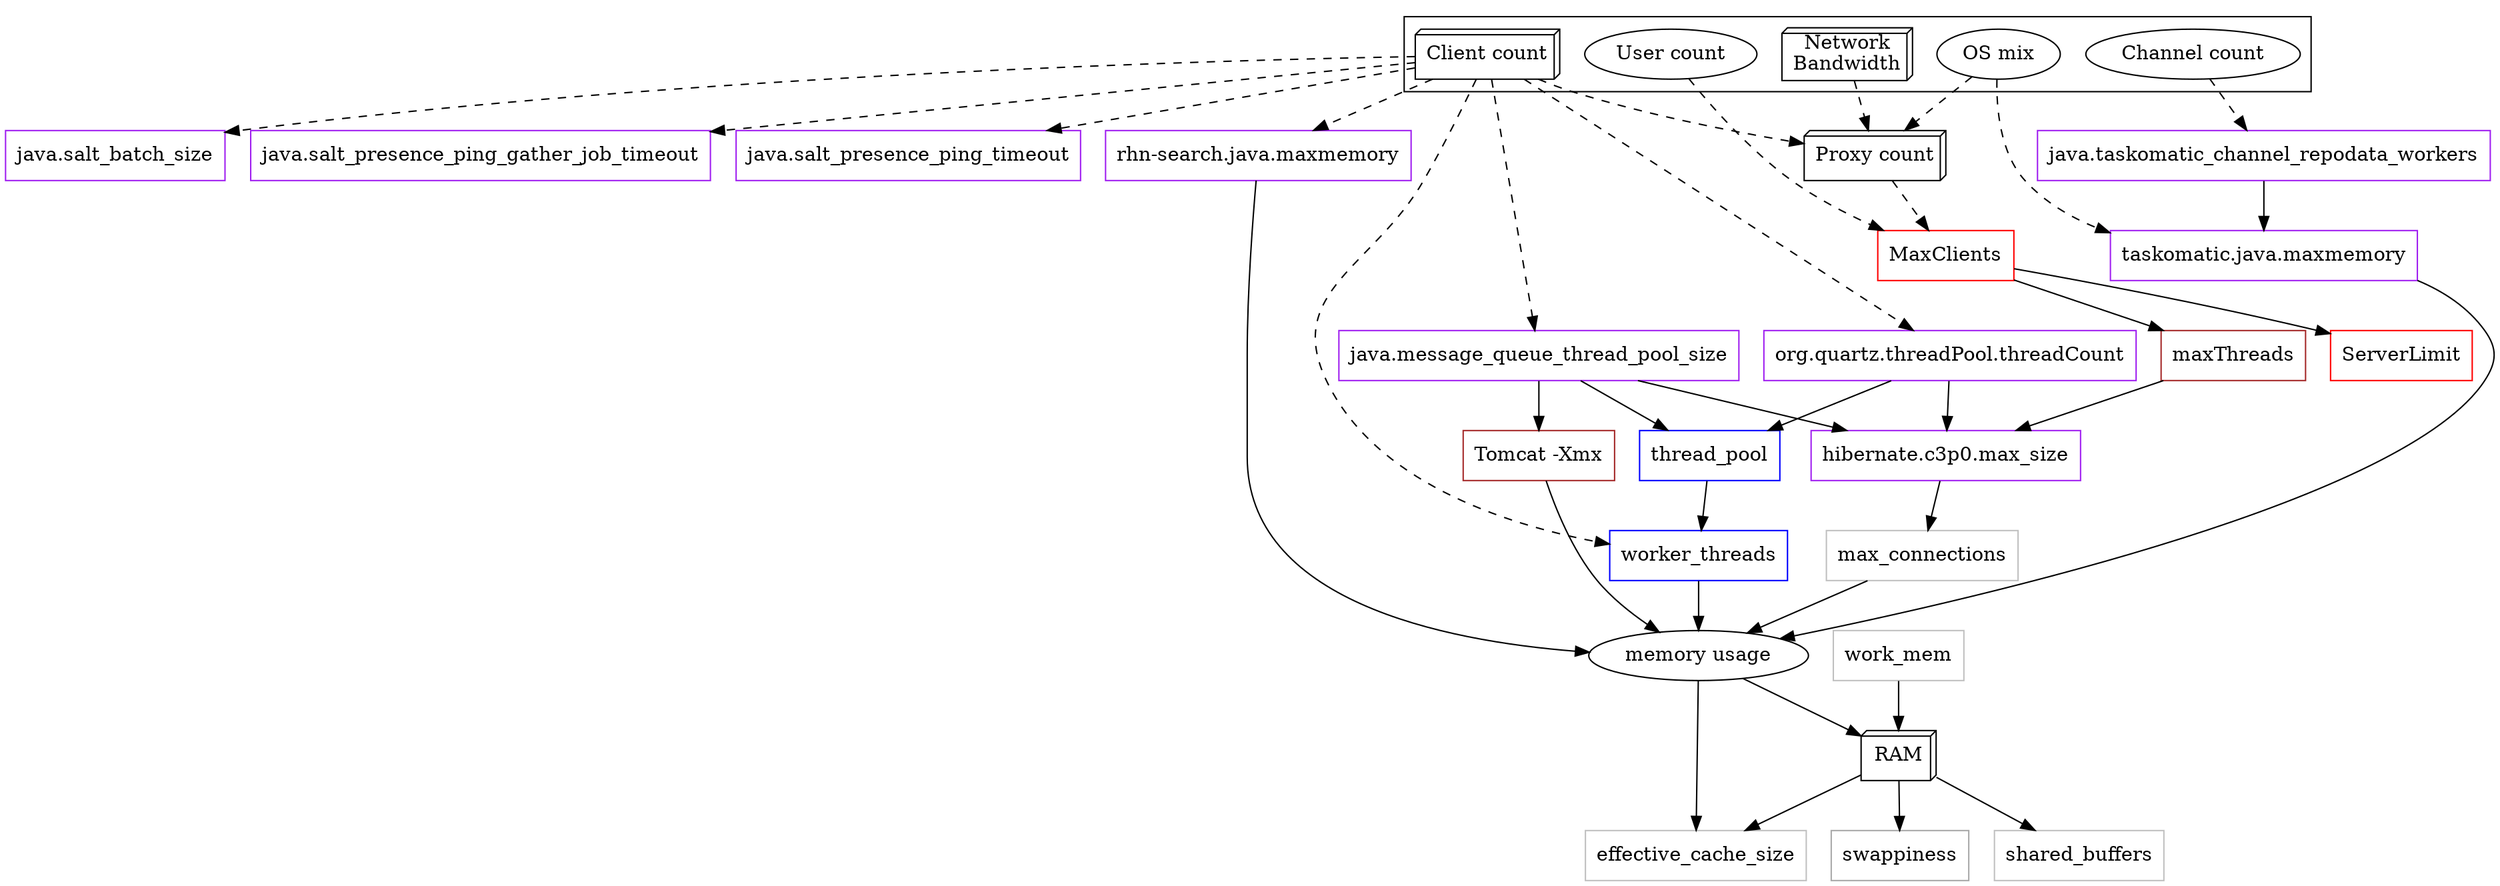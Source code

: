 digraph G {

  subgraph "cluster input" {
     "Network\nBandwidth" "Client count" "Channel count" "OS mix" "User count"
  }

  # Influences
  "Channel count" -> "java.taskomatic_channel_repodata_workers" [style=dashed]
  "Client count" -> "java.message_queue_thread_pool_size" [style=dashed]
  "Client count" -> "java.salt_batch_size" [style=dashed]
  "Client count" -> "java.salt_presence_ping_gather_job_timeout" [style=dashed]
  "Client count" -> "java.salt_presence_ping_timeout" [style=dashed]
  "Client count" -> "org.quartz.threadPool.threadCount" [style=dashed]
  "Client count" -> "Proxy count" [style=dashed]
  "Client count" -> "rhn-search.java.maxmemory" [style=dashed]
  "Client count" -> "worker_threads" [style=dashed]
  "Network\nBandwidth" -> "Proxy count" [style=dashed]
  "OS mix" -> "Proxy count" [style=dashed]
  "OS mix" -> "taskomatic.java.maxmemory" [style=dashed]
  "Proxy count" -> "MaxClients" [style=dashed]
  "User count" -> "MaxClients" [style=dashed]

  # Depends
  "hibernate.c3p0.max_size" -> "max_connections"
  "java.message_queue_thread_pool_size" -> "hibernate.c3p0.max_size"
  "java.message_queue_thread_pool_size" -> "thread_pool"
  "java.message_queue_thread_pool_size" -> "Tomcat -Xmx"
  "java.taskomatic_channel_repodata_workers" -> "taskomatic.java.maxmemory"
  "max_connections" -> "memory usage"
  "MaxClients" -> "maxThreads"
  "MaxClients" -> "ServerLimit"
  "maxThreads" -> "hibernate.c3p0.max_size"
  "memory usage" -> "effective_cache_size"
  "memory usage" -> "RAM"
  "org.quartz.threadPool.threadCount" -> "hibernate.c3p0.max_size"
  "org.quartz.threadPool.threadCount" -> "thread_pool"
  "RAM" -> "effective_cache_size"
  "RAM" -> "shared_buffers"
  "RAM" -> "swappiness"
  "rhn-search.java.maxmemory" -> "memory usage"
  "taskomatic.java.maxmemory" -> "memory usage"
  "thread_pool" -> "worker_threads"
  "Tomcat -Xmx" -> "memory usage"
  "work_mem" -> "RAM"
  "worker_threads" -> "memory usage"

  # rhn.conf parameters
  "hibernate.c3p0.max_size" [shape=rectangle, color=purple, file="/etc/rhn/rhn.conf"]
  "java.message_queue_thread_pool_size" [shape=rectangle, color=purple, file="/etc/rhn/rhn.conf"]
  "java.salt_batch_size" [shape=rectangle, color=purple, file="/etc/rhn/rhn.conf"]
  "java.salt_presence_ping_gather_job_timeout" [shape=rectangle, color=purple]
  "java.salt_presence_ping_timeout" [shape=rectangle, color=purple]
  "java.taskomatic_channel_repodata_workers" [shape=rectangle, color=purple]
  "org.quartz.threadPool.threadCount" [shape=rectangle, color=purple, file="/etc/rhn/rhn.conf"]
  "rhn-search.java.maxmemory"  [shape=rectangle, color=purple, file="/etc/rhn/rhn.conf"]
  "taskomatic.java.maxmemory" [shape=rectangle, color=purple, file="/etc/rhn/rhn.conf"]

  # Tomcat parameters
  "maxThreads" [shape=rectangle, color=brown, file="/etc/tomcat/server.xml"]
  "Tomcat -Xmx" [shape=rectangle, color=brown, file="/etc/sysconfig/tomcat"]

  # Salt parameters
  "thread_pool" [shape=rectangle, color=blue, file="/etc/salt/master.d/tuning.conf"]
  "worker_threads" [shape=rectangle, color=blue, file="/etc/salt/master.d/tuning.conf"]

  # Apache httpd parameters
  "MaxClients" [shape=rectangle, color=red, file="/etc/apache2/server-tuning.conf"]
  "ServerLimit" [shape=rectangle, color=red, file="/etc/apache2/server-tuning.conf"]

  # PostgreSQL parameters
  "effective_cache_size" [shape=rectangle, color=grey, file="/var/lib/pgsql/data/postgresql.conf"]
  "max_connections" [shape=rectangle, color=grey, file="/var/lib/pgsql/data/postgresql.conf"]
  "shared_buffers" [shape=rectangle, color=grey, file="/var/lib/pgsql/data/postgresql.conf"]
  "work_mem" [shape=rectangle, color=grey, file="/var/lib/pgsql/data/postgresql.conf"]

  # Kernel parameters
  "swappiness" [shape=rectangle, color=darkgrey, file="/etc/sysctl.conf"]

  # Hardware
  "Client count" [shape=box3d]
  "Network\nBandwidth" [shape=box3d]
  "Proxy count" [shape=box3d]
  "RAM" [shape=box3d]
}

